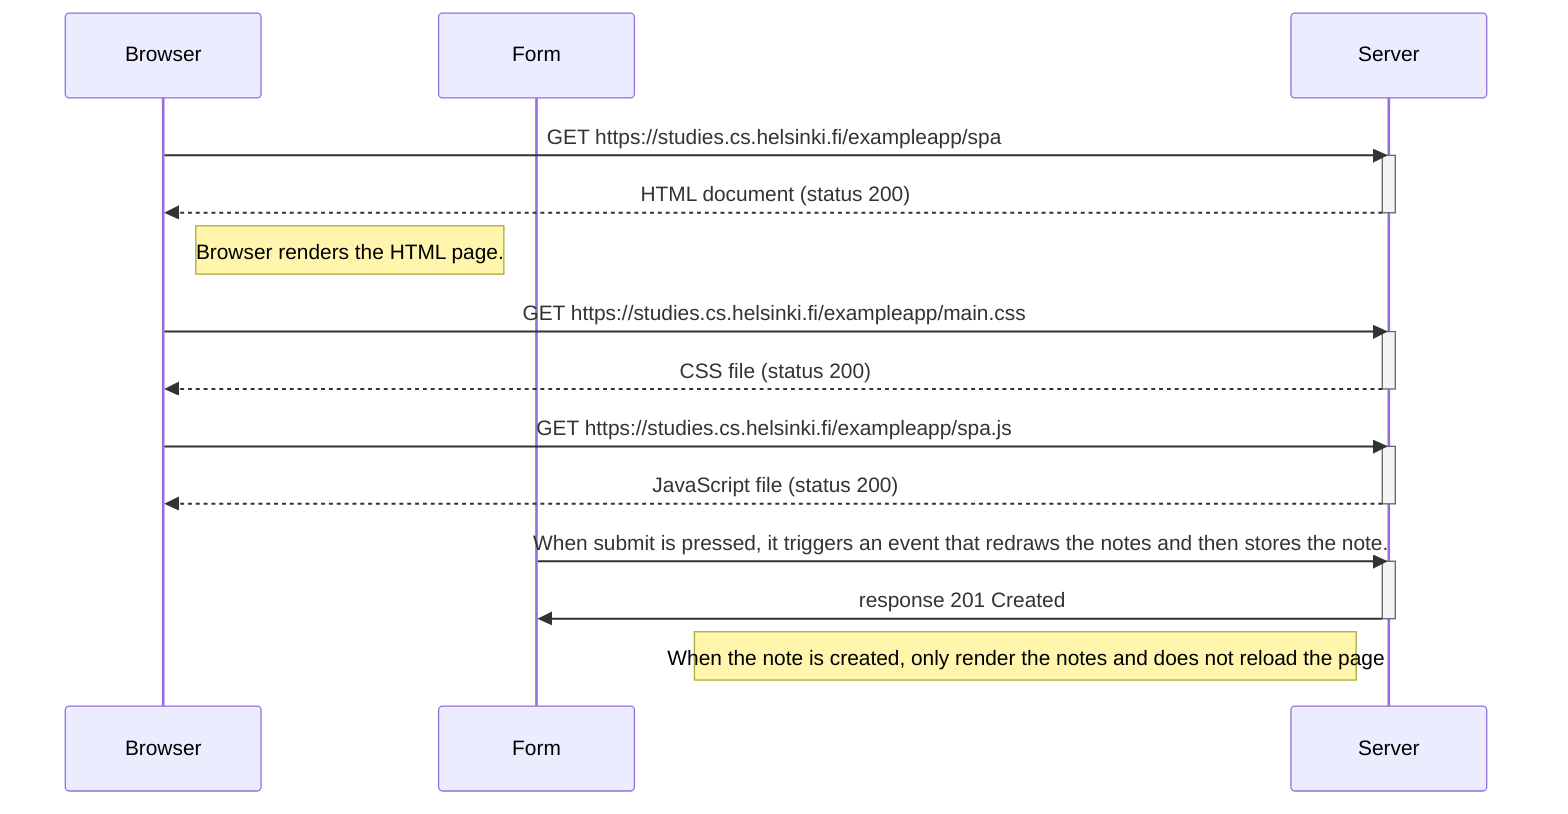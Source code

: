 sequenceDiagram
    participant Browser
    participant Form
    participant Server

    Browser->>Server: GET https://studies.cs.helsinki.fi/exampleapp/spa
    activate Server
    Server-->>Browser: HTML document (status 200)
    deactivate Server
    Note right of Browser: Browser renders the HTML page.

    Browser->>Server: GET https://studies.cs.helsinki.fi/exampleapp/main.css
    activate Server
    Server-->>Browser: CSS file (status 200)
    deactivate Server

    Browser->>Server: GET https://studies.cs.helsinki.fi/exampleapp/spa.js
    activate Server
    Server-->>Browser: JavaScript file (status 200)
    deactivate Server
    
    Form->>Server : When submit is pressed, it triggers an event that redraws the notes and then stores the note.
    activate Server
    Server->>Form : response 201 Created
    deactivate Server
    Note left of Server: When the note is created, only render the notes and does not reload the page